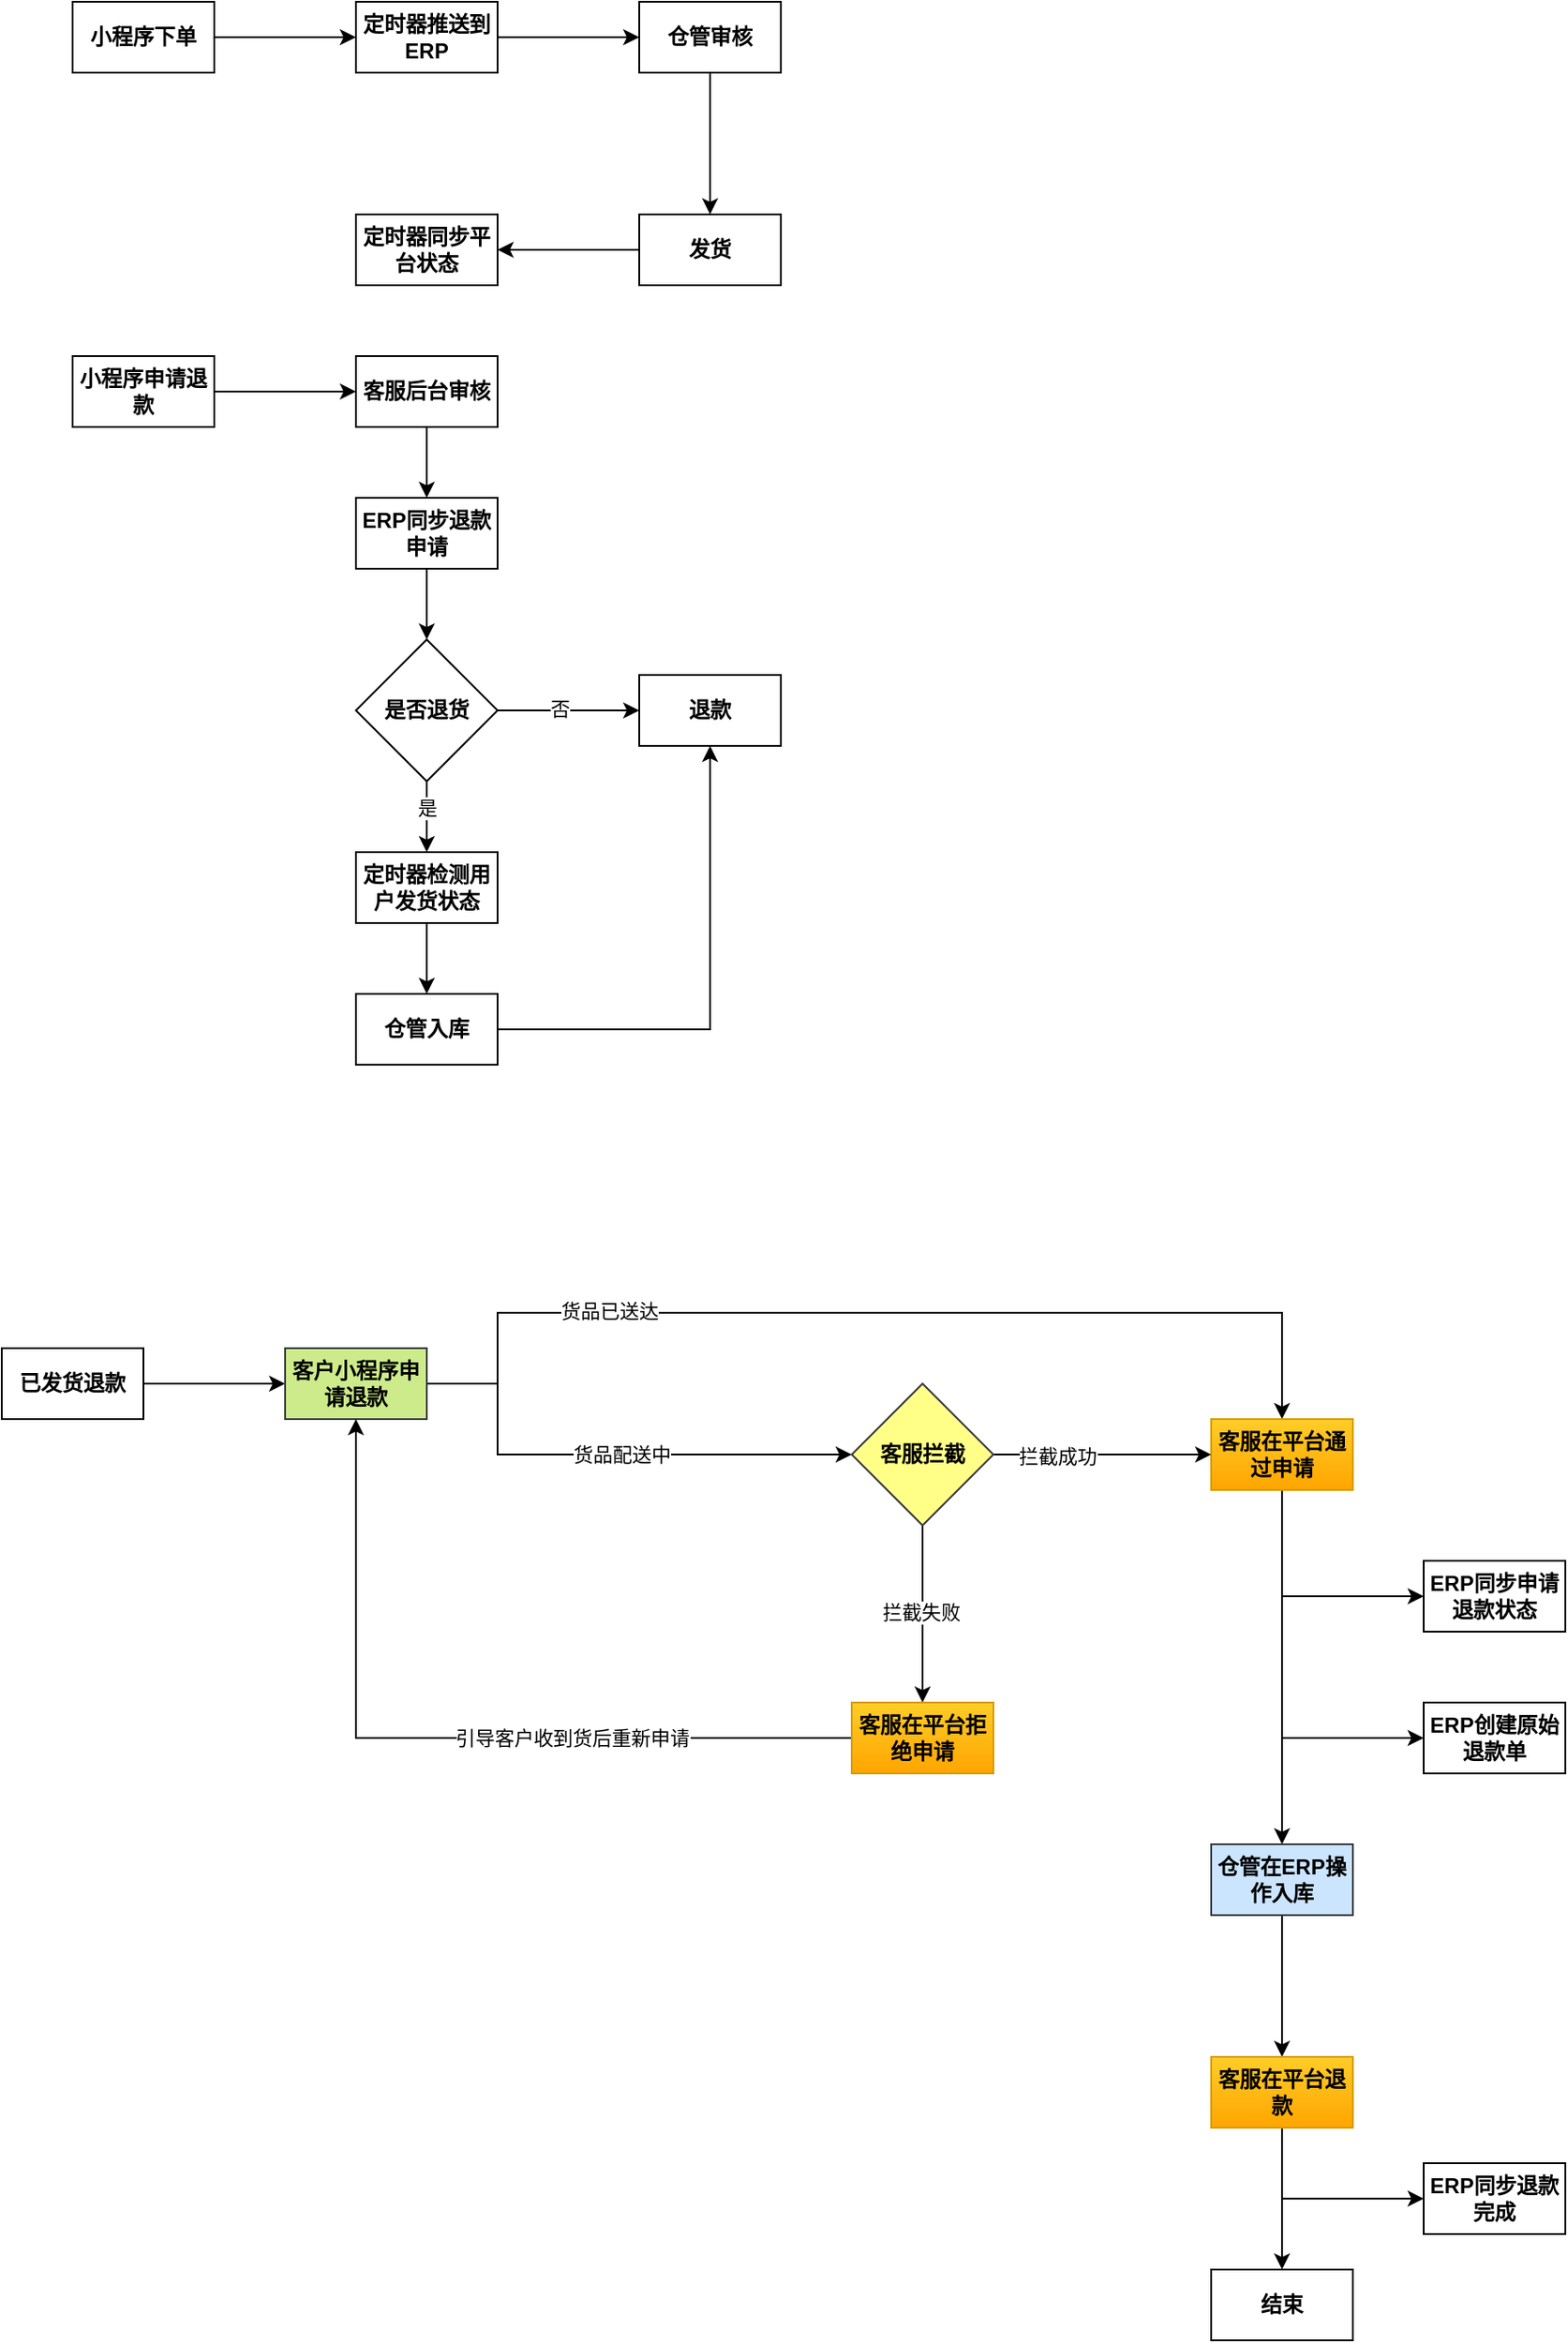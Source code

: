 <mxfile version="24.2.1" type="github">
  <diagram name="Page-1" id="pm2L1Bidg9IsTdtVsFzw">
    <mxGraphModel dx="1713" dy="757" grid="0" gridSize="10" guides="1" tooltips="1" connect="1" arrows="1" fold="1" page="0" pageScale="1" pageWidth="827" pageHeight="1169" math="0" shadow="0">
      <root>
        <mxCell id="0" />
        <mxCell id="1" parent="0" />
        <mxCell id="IT227uI_q5D9Mf_ypxAm-4" style="edgeStyle=orthogonalEdgeStyle;rounded=0;orthogonalLoop=1;jettySize=auto;html=1;exitX=1;exitY=0.5;exitDx=0;exitDy=0;" edge="1" parent="1" source="IT227uI_q5D9Mf_ypxAm-2" target="IT227uI_q5D9Mf_ypxAm-3">
          <mxGeometry relative="1" as="geometry" />
        </mxCell>
        <mxCell id="IT227uI_q5D9Mf_ypxAm-2" value="&lt;b&gt;小程序下单&lt;/b&gt;" style="rounded=0;whiteSpace=wrap;html=1;" vertex="1" parent="1">
          <mxGeometry x="-120" y="240" width="80" height="40" as="geometry" />
        </mxCell>
        <mxCell id="IT227uI_q5D9Mf_ypxAm-6" style="edgeStyle=orthogonalEdgeStyle;rounded=0;orthogonalLoop=1;jettySize=auto;html=1;exitX=1;exitY=0.5;exitDx=0;exitDy=0;" edge="1" parent="1" source="IT227uI_q5D9Mf_ypxAm-3" target="IT227uI_q5D9Mf_ypxAm-5">
          <mxGeometry relative="1" as="geometry" />
        </mxCell>
        <mxCell id="IT227uI_q5D9Mf_ypxAm-3" value="&lt;b&gt;定时器推送到ERP&lt;/b&gt;" style="rounded=0;whiteSpace=wrap;html=1;" vertex="1" parent="1">
          <mxGeometry x="40" y="240" width="80" height="40" as="geometry" />
        </mxCell>
        <mxCell id="IT227uI_q5D9Mf_ypxAm-8" style="edgeStyle=orthogonalEdgeStyle;rounded=0;orthogonalLoop=1;jettySize=auto;html=1;exitX=0.5;exitY=1;exitDx=0;exitDy=0;" edge="1" parent="1" source="IT227uI_q5D9Mf_ypxAm-5" target="IT227uI_q5D9Mf_ypxAm-7">
          <mxGeometry relative="1" as="geometry" />
        </mxCell>
        <mxCell id="IT227uI_q5D9Mf_ypxAm-5" value="&lt;b&gt;仓管审核&lt;/b&gt;" style="rounded=0;whiteSpace=wrap;html=1;" vertex="1" parent="1">
          <mxGeometry x="200" y="240" width="80" height="40" as="geometry" />
        </mxCell>
        <mxCell id="IT227uI_q5D9Mf_ypxAm-10" style="edgeStyle=orthogonalEdgeStyle;rounded=0;orthogonalLoop=1;jettySize=auto;html=1;exitX=0;exitY=0.5;exitDx=0;exitDy=0;entryX=1;entryY=0.5;entryDx=0;entryDy=0;" edge="1" parent="1" source="IT227uI_q5D9Mf_ypxAm-7" target="IT227uI_q5D9Mf_ypxAm-9">
          <mxGeometry relative="1" as="geometry" />
        </mxCell>
        <mxCell id="IT227uI_q5D9Mf_ypxAm-7" value="&lt;b&gt;发货&lt;/b&gt;" style="rounded=0;whiteSpace=wrap;html=1;" vertex="1" parent="1">
          <mxGeometry x="200" y="360" width="80" height="40" as="geometry" />
        </mxCell>
        <mxCell id="IT227uI_q5D9Mf_ypxAm-9" value="&lt;b&gt;定时器同步平台状态&lt;/b&gt;" style="rounded=0;whiteSpace=wrap;html=1;" vertex="1" parent="1">
          <mxGeometry x="40" y="360" width="80" height="40" as="geometry" />
        </mxCell>
        <mxCell id="IT227uI_q5D9Mf_ypxAm-13" style="edgeStyle=orthogonalEdgeStyle;rounded=0;orthogonalLoop=1;jettySize=auto;html=1;exitX=1;exitY=0.5;exitDx=0;exitDy=0;entryX=0;entryY=0.5;entryDx=0;entryDy=0;" edge="1" parent="1" source="IT227uI_q5D9Mf_ypxAm-11" target="IT227uI_q5D9Mf_ypxAm-12">
          <mxGeometry relative="1" as="geometry" />
        </mxCell>
        <mxCell id="IT227uI_q5D9Mf_ypxAm-11" value="&lt;b&gt;小程序申请退款&lt;/b&gt;" style="rounded=0;whiteSpace=wrap;html=1;" vertex="1" parent="1">
          <mxGeometry x="-120" y="440" width="80" height="40" as="geometry" />
        </mxCell>
        <mxCell id="IT227uI_q5D9Mf_ypxAm-15" style="edgeStyle=orthogonalEdgeStyle;rounded=0;orthogonalLoop=1;jettySize=auto;html=1;exitX=0.5;exitY=1;exitDx=0;exitDy=0;" edge="1" parent="1" source="IT227uI_q5D9Mf_ypxAm-12">
          <mxGeometry relative="1" as="geometry">
            <mxPoint x="80" y="520" as="targetPoint" />
          </mxGeometry>
        </mxCell>
        <mxCell id="IT227uI_q5D9Mf_ypxAm-12" value="&lt;b&gt;客服后台审核&lt;/b&gt;" style="rounded=0;whiteSpace=wrap;html=1;" vertex="1" parent="1">
          <mxGeometry x="40" y="440" width="80" height="40" as="geometry" />
        </mxCell>
        <mxCell id="IT227uI_q5D9Mf_ypxAm-18" style="edgeStyle=orthogonalEdgeStyle;rounded=0;orthogonalLoop=1;jettySize=auto;html=1;exitX=0.5;exitY=1;exitDx=0;exitDy=0;" edge="1" parent="1" source="IT227uI_q5D9Mf_ypxAm-16" target="IT227uI_q5D9Mf_ypxAm-17">
          <mxGeometry relative="1" as="geometry" />
        </mxCell>
        <mxCell id="IT227uI_q5D9Mf_ypxAm-16" value="&lt;b&gt;ERP同步退款申请&lt;/b&gt;" style="rounded=0;whiteSpace=wrap;html=1;" vertex="1" parent="1">
          <mxGeometry x="40" y="520" width="80" height="40" as="geometry" />
        </mxCell>
        <mxCell id="IT227uI_q5D9Mf_ypxAm-20" style="edgeStyle=orthogonalEdgeStyle;rounded=0;orthogonalLoop=1;jettySize=auto;html=1;exitX=1;exitY=0.5;exitDx=0;exitDy=0;" edge="1" parent="1" source="IT227uI_q5D9Mf_ypxAm-17" target="IT227uI_q5D9Mf_ypxAm-19">
          <mxGeometry relative="1" as="geometry" />
        </mxCell>
        <mxCell id="IT227uI_q5D9Mf_ypxAm-21" value="否" style="edgeLabel;html=1;align=center;verticalAlign=middle;resizable=0;points=[];" vertex="1" connectable="0" parent="IT227uI_q5D9Mf_ypxAm-20">
          <mxGeometry x="-0.131" y="1" relative="1" as="geometry">
            <mxPoint as="offset" />
          </mxGeometry>
        </mxCell>
        <mxCell id="IT227uI_q5D9Mf_ypxAm-23" style="edgeStyle=orthogonalEdgeStyle;rounded=0;orthogonalLoop=1;jettySize=auto;html=1;exitX=0.5;exitY=1;exitDx=0;exitDy=0;" edge="1" parent="1" source="IT227uI_q5D9Mf_ypxAm-17" target="IT227uI_q5D9Mf_ypxAm-22">
          <mxGeometry relative="1" as="geometry" />
        </mxCell>
        <mxCell id="IT227uI_q5D9Mf_ypxAm-24" value="是" style="edgeLabel;html=1;align=center;verticalAlign=middle;resizable=0;points=[];" vertex="1" connectable="0" parent="IT227uI_q5D9Mf_ypxAm-23">
          <mxGeometry x="-0.279" relative="1" as="geometry">
            <mxPoint as="offset" />
          </mxGeometry>
        </mxCell>
        <mxCell id="IT227uI_q5D9Mf_ypxAm-17" value="&lt;b&gt;是否退货&lt;/b&gt;" style="rhombus;whiteSpace=wrap;html=1;" vertex="1" parent="1">
          <mxGeometry x="40" y="600" width="80" height="80" as="geometry" />
        </mxCell>
        <mxCell id="IT227uI_q5D9Mf_ypxAm-19" value="&lt;b&gt;退款&lt;/b&gt;" style="rounded=0;whiteSpace=wrap;html=1;" vertex="1" parent="1">
          <mxGeometry x="200" y="620" width="80" height="40" as="geometry" />
        </mxCell>
        <mxCell id="IT227uI_q5D9Mf_ypxAm-26" style="edgeStyle=orthogonalEdgeStyle;rounded=0;orthogonalLoop=1;jettySize=auto;html=1;exitX=0.5;exitY=1;exitDx=0;exitDy=0;" edge="1" parent="1" source="IT227uI_q5D9Mf_ypxAm-22" target="IT227uI_q5D9Mf_ypxAm-25">
          <mxGeometry relative="1" as="geometry" />
        </mxCell>
        <mxCell id="IT227uI_q5D9Mf_ypxAm-22" value="&lt;b&gt;定时器检测用户发货状态&lt;/b&gt;" style="rounded=0;whiteSpace=wrap;html=1;" vertex="1" parent="1">
          <mxGeometry x="40" y="720" width="80" height="40" as="geometry" />
        </mxCell>
        <mxCell id="IT227uI_q5D9Mf_ypxAm-27" style="edgeStyle=orthogonalEdgeStyle;rounded=0;orthogonalLoop=1;jettySize=auto;html=1;exitX=1;exitY=0.5;exitDx=0;exitDy=0;entryX=0.5;entryY=1;entryDx=0;entryDy=0;" edge="1" parent="1" source="IT227uI_q5D9Mf_ypxAm-25" target="IT227uI_q5D9Mf_ypxAm-19">
          <mxGeometry relative="1" as="geometry" />
        </mxCell>
        <mxCell id="IT227uI_q5D9Mf_ypxAm-25" value="&lt;b&gt;仓管入库&lt;/b&gt;" style="rounded=0;whiteSpace=wrap;html=1;" vertex="1" parent="1">
          <mxGeometry x="40" y="800" width="80" height="40" as="geometry" />
        </mxCell>
        <mxCell id="IT227uI_q5D9Mf_ypxAm-30" style="edgeStyle=orthogonalEdgeStyle;rounded=0;orthogonalLoop=1;jettySize=auto;html=1;exitX=1;exitY=0.5;exitDx=0;exitDy=0;" edge="1" parent="1" source="IT227uI_q5D9Mf_ypxAm-28" target="IT227uI_q5D9Mf_ypxAm-29">
          <mxGeometry relative="1" as="geometry" />
        </mxCell>
        <mxCell id="IT227uI_q5D9Mf_ypxAm-28" value="&lt;b&gt;已发货退款&lt;/b&gt;" style="rounded=0;whiteSpace=wrap;html=1;" vertex="1" parent="1">
          <mxGeometry x="-160" y="1000" width="80" height="40" as="geometry" />
        </mxCell>
        <mxCell id="IT227uI_q5D9Mf_ypxAm-32" style="edgeStyle=orthogonalEdgeStyle;rounded=0;orthogonalLoop=1;jettySize=auto;html=1;exitX=1;exitY=0.5;exitDx=0;exitDy=0;entryX=0.5;entryY=0;entryDx=0;entryDy=0;" edge="1" parent="1" source="IT227uI_q5D9Mf_ypxAm-29" target="IT227uI_q5D9Mf_ypxAm-39">
          <mxGeometry relative="1" as="geometry">
            <mxPoint x="160" y="980" as="targetPoint" />
            <Array as="points">
              <mxPoint x="120" y="1020" />
              <mxPoint x="120" y="980" />
              <mxPoint x="563" y="980" />
            </Array>
          </mxGeometry>
        </mxCell>
        <mxCell id="IT227uI_q5D9Mf_ypxAm-61" value="货品已送达" style="edgeLabel;html=1;align=center;verticalAlign=middle;resizable=0;points=[];" vertex="1" connectable="0" parent="IT227uI_q5D9Mf_ypxAm-32">
          <mxGeometry x="-0.12" y="3" relative="1" as="geometry">
            <mxPoint x="-114" y="2" as="offset" />
          </mxGeometry>
        </mxCell>
        <mxCell id="IT227uI_q5D9Mf_ypxAm-36" style="edgeStyle=orthogonalEdgeStyle;rounded=0;orthogonalLoop=1;jettySize=auto;html=1;exitX=1;exitY=0.5;exitDx=0;exitDy=0;entryX=0;entryY=0.5;entryDx=0;entryDy=0;" edge="1" parent="1" source="IT227uI_q5D9Mf_ypxAm-29" target="IT227uI_q5D9Mf_ypxAm-41">
          <mxGeometry relative="1" as="geometry">
            <mxPoint x="160" y="1050" as="targetPoint" />
            <Array as="points">
              <mxPoint x="120" y="1020" />
              <mxPoint x="120" y="1060" />
            </Array>
          </mxGeometry>
        </mxCell>
        <mxCell id="IT227uI_q5D9Mf_ypxAm-62" value="货品配送中" style="edgeLabel;html=1;align=center;verticalAlign=middle;resizable=0;points=[];" vertex="1" connectable="0" parent="IT227uI_q5D9Mf_ypxAm-36">
          <mxGeometry x="0.043" y="4" relative="1" as="geometry">
            <mxPoint x="4" y="4" as="offset" />
          </mxGeometry>
        </mxCell>
        <mxCell id="IT227uI_q5D9Mf_ypxAm-29" value="&lt;b&gt;客户小程序申请退款&lt;/b&gt;" style="rounded=0;whiteSpace=wrap;html=1;fillColor=#cdeb8b;strokeColor=#36393d;" vertex="1" parent="1">
          <mxGeometry y="1000" width="80" height="40" as="geometry" />
        </mxCell>
        <mxCell id="IT227uI_q5D9Mf_ypxAm-51" style="edgeStyle=orthogonalEdgeStyle;rounded=0;orthogonalLoop=1;jettySize=auto;html=1;exitX=0.5;exitY=1;exitDx=0;exitDy=0;" edge="1" parent="1" source="IT227uI_q5D9Mf_ypxAm-39" target="IT227uI_q5D9Mf_ypxAm-50">
          <mxGeometry relative="1" as="geometry" />
        </mxCell>
        <mxCell id="IT227uI_q5D9Mf_ypxAm-52" style="edgeStyle=orthogonalEdgeStyle;rounded=0;orthogonalLoop=1;jettySize=auto;html=1;exitX=0.5;exitY=1;exitDx=0;exitDy=0;entryX=0;entryY=0.5;entryDx=0;entryDy=0;" edge="1" parent="1" source="IT227uI_q5D9Mf_ypxAm-39" target="IT227uI_q5D9Mf_ypxAm-49">
          <mxGeometry relative="1" as="geometry" />
        </mxCell>
        <mxCell id="IT227uI_q5D9Mf_ypxAm-54" style="edgeStyle=orthogonalEdgeStyle;rounded=0;orthogonalLoop=1;jettySize=auto;html=1;exitX=0.5;exitY=1;exitDx=0;exitDy=0;entryX=0;entryY=0.5;entryDx=0;entryDy=0;" edge="1" parent="1" source="IT227uI_q5D9Mf_ypxAm-39" target="IT227uI_q5D9Mf_ypxAm-53">
          <mxGeometry relative="1" as="geometry" />
        </mxCell>
        <mxCell id="IT227uI_q5D9Mf_ypxAm-39" value="&lt;b&gt;客服在平台&lt;/b&gt;&lt;b&gt;通过申请&lt;/b&gt;" style="rounded=0;whiteSpace=wrap;html=1;fillColor=#ffcd28;gradientColor=#ffa500;strokeColor=#d79b00;" vertex="1" parent="1">
          <mxGeometry x="523" y="1040" width="80" height="40" as="geometry" />
        </mxCell>
        <mxCell id="IT227uI_q5D9Mf_ypxAm-44" style="edgeStyle=orthogonalEdgeStyle;rounded=0;orthogonalLoop=1;jettySize=auto;html=1;exitX=1;exitY=0.5;exitDx=0;exitDy=0;entryX=0;entryY=0.5;entryDx=0;entryDy=0;" edge="1" parent="1" source="IT227uI_q5D9Mf_ypxAm-41" target="IT227uI_q5D9Mf_ypxAm-39">
          <mxGeometry relative="1" as="geometry">
            <mxPoint x="460" y="1060" as="targetPoint" />
          </mxGeometry>
        </mxCell>
        <mxCell id="IT227uI_q5D9Mf_ypxAm-63" value="拦截成功" style="edgeLabel;html=1;align=center;verticalAlign=middle;resizable=0;points=[];" vertex="1" connectable="0" parent="IT227uI_q5D9Mf_ypxAm-44">
          <mxGeometry x="-0.426" y="-1" relative="1" as="geometry">
            <mxPoint as="offset" />
          </mxGeometry>
        </mxCell>
        <mxCell id="IT227uI_q5D9Mf_ypxAm-48" style="edgeStyle=orthogonalEdgeStyle;rounded=0;orthogonalLoop=1;jettySize=auto;html=1;exitX=0.5;exitY=1;exitDx=0;exitDy=0;entryX=0.5;entryY=0;entryDx=0;entryDy=0;" edge="1" parent="1" source="IT227uI_q5D9Mf_ypxAm-41" target="IT227uI_q5D9Mf_ypxAm-65">
          <mxGeometry relative="1" as="geometry">
            <mxPoint x="360" y="1160" as="targetPoint" />
          </mxGeometry>
        </mxCell>
        <mxCell id="IT227uI_q5D9Mf_ypxAm-64" value="拦截失败" style="edgeLabel;html=1;align=center;verticalAlign=middle;resizable=0;points=[];" vertex="1" connectable="0" parent="IT227uI_q5D9Mf_ypxAm-48">
          <mxGeometry x="-0.019" y="-1" relative="1" as="geometry">
            <mxPoint as="offset" />
          </mxGeometry>
        </mxCell>
        <mxCell id="IT227uI_q5D9Mf_ypxAm-41" value="&lt;b&gt;客服拦截&lt;/b&gt;" style="rhombus;whiteSpace=wrap;html=1;fillColor=#ffff88;strokeColor=#36393d;" vertex="1" parent="1">
          <mxGeometry x="320" y="1020" width="80" height="80" as="geometry" />
        </mxCell>
        <mxCell id="IT227uI_q5D9Mf_ypxAm-49" value="&lt;b&gt;ERP同步申请退款状态&lt;/b&gt;" style="rounded=0;whiteSpace=wrap;html=1;" vertex="1" parent="1">
          <mxGeometry x="643" y="1120" width="80" height="40" as="geometry" />
        </mxCell>
        <mxCell id="IT227uI_q5D9Mf_ypxAm-56" style="edgeStyle=orthogonalEdgeStyle;rounded=0;orthogonalLoop=1;jettySize=auto;html=1;exitX=0.5;exitY=1;exitDx=0;exitDy=0;" edge="1" parent="1" source="IT227uI_q5D9Mf_ypxAm-50" target="IT227uI_q5D9Mf_ypxAm-55">
          <mxGeometry relative="1" as="geometry" />
        </mxCell>
        <mxCell id="IT227uI_q5D9Mf_ypxAm-50" value="&lt;b&gt;仓管在ERP操作入库&lt;/b&gt;" style="rounded=0;whiteSpace=wrap;html=1;fillColor=#cce5ff;strokeColor=#36393d;" vertex="1" parent="1">
          <mxGeometry x="523" y="1280" width="80" height="40" as="geometry" />
        </mxCell>
        <mxCell id="IT227uI_q5D9Mf_ypxAm-53" value="&lt;b&gt;ERP创建原始退款单&lt;/b&gt;" style="rounded=0;whiteSpace=wrap;html=1;" vertex="1" parent="1">
          <mxGeometry x="643" y="1200" width="80" height="40" as="geometry" />
        </mxCell>
        <mxCell id="IT227uI_q5D9Mf_ypxAm-59" style="edgeStyle=orthogonalEdgeStyle;rounded=0;orthogonalLoop=1;jettySize=auto;html=1;exitX=0.5;exitY=1;exitDx=0;exitDy=0;" edge="1" parent="1" source="IT227uI_q5D9Mf_ypxAm-55" target="IT227uI_q5D9Mf_ypxAm-58">
          <mxGeometry relative="1" as="geometry" />
        </mxCell>
        <mxCell id="IT227uI_q5D9Mf_ypxAm-60" style="edgeStyle=orthogonalEdgeStyle;rounded=0;orthogonalLoop=1;jettySize=auto;html=1;exitX=0.5;exitY=1;exitDx=0;exitDy=0;entryX=0;entryY=0.5;entryDx=0;entryDy=0;" edge="1" parent="1" source="IT227uI_q5D9Mf_ypxAm-55" target="IT227uI_q5D9Mf_ypxAm-57">
          <mxGeometry relative="1" as="geometry" />
        </mxCell>
        <mxCell id="IT227uI_q5D9Mf_ypxAm-55" value="&lt;b&gt;客服在平台&lt;/b&gt;&lt;b&gt;退款&lt;/b&gt;" style="rounded=0;whiteSpace=wrap;html=1;fillColor=#ffcd28;gradientColor=#ffa500;strokeColor=#d79b00;" vertex="1" parent="1">
          <mxGeometry x="523" y="1400" width="80" height="40" as="geometry" />
        </mxCell>
        <mxCell id="IT227uI_q5D9Mf_ypxAm-57" value="&lt;b&gt;ERP同步退款完成&lt;/b&gt;" style="rounded=0;whiteSpace=wrap;html=1;" vertex="1" parent="1">
          <mxGeometry x="643" y="1460" width="80" height="40" as="geometry" />
        </mxCell>
        <mxCell id="IT227uI_q5D9Mf_ypxAm-58" value="&lt;b&gt;结束&lt;/b&gt;" style="rounded=0;whiteSpace=wrap;html=1;" vertex="1" parent="1">
          <mxGeometry x="523" y="1520" width="80" height="40" as="geometry" />
        </mxCell>
        <mxCell id="IT227uI_q5D9Mf_ypxAm-66" style="edgeStyle=orthogonalEdgeStyle;rounded=0;orthogonalLoop=1;jettySize=auto;html=1;exitX=0;exitY=0.5;exitDx=0;exitDy=0;entryX=0.5;entryY=1;entryDx=0;entryDy=0;" edge="1" parent="1" source="IT227uI_q5D9Mf_ypxAm-65" target="IT227uI_q5D9Mf_ypxAm-29">
          <mxGeometry relative="1" as="geometry" />
        </mxCell>
        <mxCell id="IT227uI_q5D9Mf_ypxAm-67" value="引导客户收到货后重新申请" style="edgeLabel;html=1;align=center;verticalAlign=middle;resizable=0;points=[];" vertex="1" connectable="0" parent="IT227uI_q5D9Mf_ypxAm-66">
          <mxGeometry x="-0.31" relative="1" as="geometry">
            <mxPoint as="offset" />
          </mxGeometry>
        </mxCell>
        <mxCell id="IT227uI_q5D9Mf_ypxAm-65" value="&lt;b&gt;客服在平台拒绝申请&lt;/b&gt;" style="rounded=0;whiteSpace=wrap;html=1;fillColor=#ffcd28;gradientColor=#ffa500;strokeColor=#d79b00;" vertex="1" parent="1">
          <mxGeometry x="320" y="1200" width="80" height="40" as="geometry" />
        </mxCell>
      </root>
    </mxGraphModel>
  </diagram>
</mxfile>
